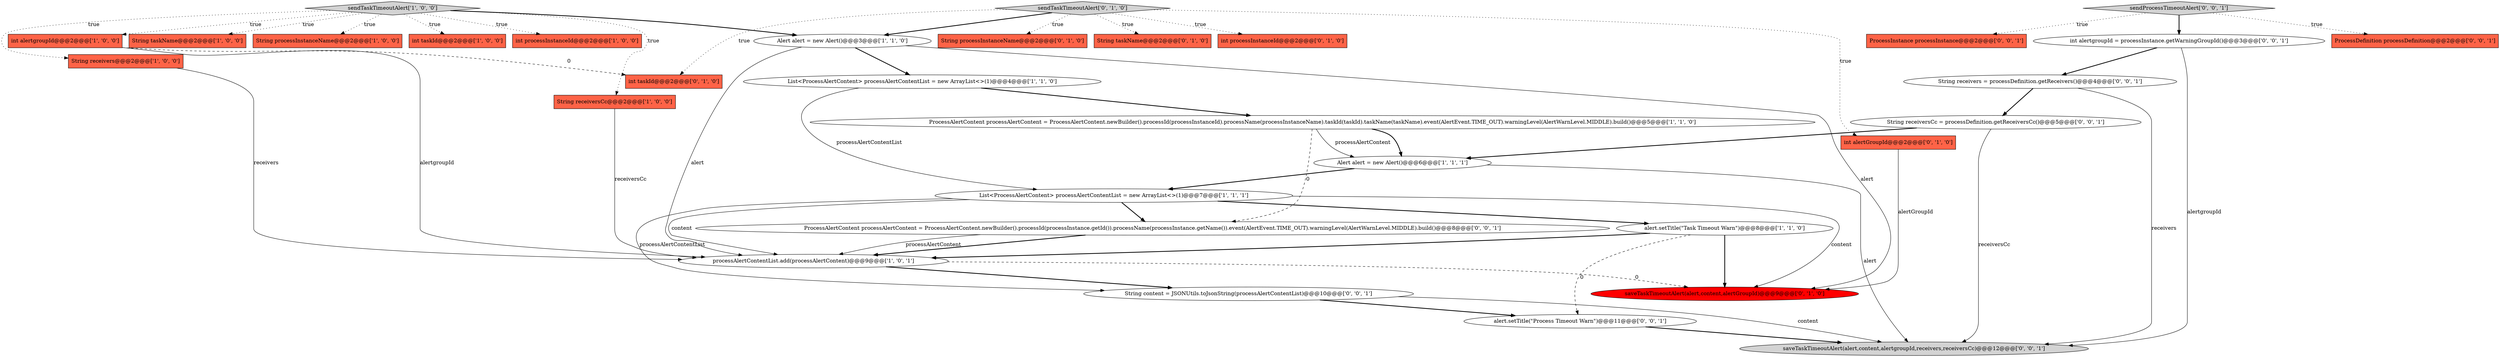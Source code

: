 digraph {
9 [style = filled, label = "ProcessAlertContent processAlertContent = ProcessAlertContent.newBuilder().processId(processInstanceId).processName(processInstanceName).taskId(taskId).taskName(taskName).event(AlertEvent.TIME_OUT).warningLevel(AlertWarnLevel.MIDDLE).build()@@@5@@@['1', '1', '0']", fillcolor = white, shape = ellipse image = "AAA0AAABBB1BBB"];
3 [style = filled, label = "alert.setTitle(\"Task Timeout Warn\")@@@8@@@['1', '1', '0']", fillcolor = white, shape = ellipse image = "AAA0AAABBB1BBB"];
30 [style = filled, label = "alert.setTitle(\"Process Timeout Warn\")@@@11@@@['0', '0', '1']", fillcolor = white, shape = ellipse image = "AAA0AAABBB3BBB"];
14 [style = filled, label = "sendTaskTimeoutAlert['1', '0', '0']", fillcolor = lightgray, shape = diamond image = "AAA0AAABBB1BBB"];
0 [style = filled, label = "List<ProcessAlertContent> processAlertContentList = new ArrayList<>(1)@@@4@@@['1', '1', '0']", fillcolor = white, shape = ellipse image = "AAA0AAABBB1BBB"];
24 [style = filled, label = "sendProcessTimeoutAlert['0', '0', '1']", fillcolor = lightgray, shape = diamond image = "AAA0AAABBB3BBB"];
1 [style = filled, label = "Alert alert = new Alert()@@@6@@@['1', '1', '1']", fillcolor = white, shape = ellipse image = "AAA0AAABBB1BBB"];
31 [style = filled, label = "String receiversCc = processDefinition.getReceiversCc()@@@5@@@['0', '0', '1']", fillcolor = white, shape = ellipse image = "AAA0AAABBB3BBB"];
10 [style = filled, label = "int processInstanceId@@@2@@@['1', '0', '0']", fillcolor = tomato, shape = box image = "AAA0AAABBB1BBB"];
21 [style = filled, label = "saveTaskTimeoutAlert(alert,content,alertGroupId)@@@9@@@['0', '1', '0']", fillcolor = red, shape = ellipse image = "AAA1AAABBB2BBB"];
15 [style = filled, label = "String processInstanceName@@@2@@@['0', '1', '0']", fillcolor = tomato, shape = box image = "AAA0AAABBB2BBB"];
26 [style = filled, label = "saveTaskTimeoutAlert(alert,content,alertgroupId,receivers,receiversCc)@@@12@@@['0', '0', '1']", fillcolor = lightgray, shape = ellipse image = "AAA0AAABBB3BBB"];
2 [style = filled, label = "String receivers@@@2@@@['1', '0', '0']", fillcolor = tomato, shape = box image = "AAA0AAABBB1BBB"];
16 [style = filled, label = "String taskName@@@2@@@['0', '1', '0']", fillcolor = tomato, shape = box image = "AAA0AAABBB2BBB"];
12 [style = filled, label = "processAlertContentList.add(processAlertContent)@@@9@@@['1', '0', '1']", fillcolor = white, shape = ellipse image = "AAA0AAABBB1BBB"];
25 [style = filled, label = "String content = JSONUtils.toJsonString(processAlertContentList)@@@10@@@['0', '0', '1']", fillcolor = white, shape = ellipse image = "AAA0AAABBB3BBB"];
17 [style = filled, label = "sendTaskTimeoutAlert['0', '1', '0']", fillcolor = lightgray, shape = diamond image = "AAA0AAABBB2BBB"];
7 [style = filled, label = "List<ProcessAlertContent> processAlertContentList = new ArrayList<>(1)@@@7@@@['1', '1', '1']", fillcolor = white, shape = ellipse image = "AAA0AAABBB1BBB"];
8 [style = filled, label = "Alert alert = new Alert()@@@3@@@['1', '1', '0']", fillcolor = white, shape = ellipse image = "AAA0AAABBB1BBB"];
29 [style = filled, label = "ProcessAlertContent processAlertContent = ProcessAlertContent.newBuilder().processId(processInstance.getId()).processName(processInstance.getName()).event(AlertEvent.TIME_OUT).warningLevel(AlertWarnLevel.MIDDLE).build()@@@8@@@['0', '0', '1']", fillcolor = white, shape = ellipse image = "AAA0AAABBB3BBB"];
6 [style = filled, label = "String receiversCc@@@2@@@['1', '0', '0']", fillcolor = tomato, shape = box image = "AAA0AAABBB1BBB"];
22 [style = filled, label = "int alertgroupId = processInstance.getWarningGroupId()@@@3@@@['0', '0', '1']", fillcolor = white, shape = ellipse image = "AAA0AAABBB3BBB"];
28 [style = filled, label = "ProcessDefinition processDefinition@@@2@@@['0', '0', '1']", fillcolor = tomato, shape = box image = "AAA0AAABBB3BBB"];
23 [style = filled, label = "String receivers = processDefinition.getReceivers()@@@4@@@['0', '0', '1']", fillcolor = white, shape = ellipse image = "AAA0AAABBB3BBB"];
27 [style = filled, label = "ProcessInstance processInstance@@@2@@@['0', '0', '1']", fillcolor = tomato, shape = box image = "AAA0AAABBB3BBB"];
5 [style = filled, label = "String taskName@@@2@@@['1', '0', '0']", fillcolor = tomato, shape = box image = "AAA0AAABBB1BBB"];
19 [style = filled, label = "int processInstanceId@@@2@@@['0', '1', '0']", fillcolor = tomato, shape = box image = "AAA0AAABBB2BBB"];
13 [style = filled, label = "int alertgroupId@@@2@@@['1', '0', '0']", fillcolor = tomato, shape = box image = "AAA1AAABBB1BBB"];
4 [style = filled, label = "String processInstanceName@@@2@@@['1', '0', '0']", fillcolor = tomato, shape = box image = "AAA0AAABBB1BBB"];
18 [style = filled, label = "int alertGroupId@@@2@@@['0', '1', '0']", fillcolor = tomato, shape = box image = "AAA0AAABBB2BBB"];
20 [style = filled, label = "int taskId@@@2@@@['0', '1', '0']", fillcolor = tomato, shape = box image = "AAA1AAABBB2BBB"];
11 [style = filled, label = "int taskId@@@2@@@['1', '0', '0']", fillcolor = tomato, shape = box image = "AAA0AAABBB1BBB"];
17->20 [style = dotted, label="true"];
23->31 [style = bold, label=""];
23->26 [style = solid, label="receivers"];
17->8 [style = bold, label=""];
14->2 [style = dotted, label="true"];
0->9 [style = bold, label=""];
3->30 [style = dashed, label="0"];
22->26 [style = solid, label="alertgroupId"];
17->18 [style = dotted, label="true"];
7->25 [style = solid, label="processAlertContentList"];
25->30 [style = bold, label=""];
13->20 [style = dashed, label="0"];
30->26 [style = bold, label=""];
25->26 [style = solid, label="content"];
9->1 [style = solid, label="processAlertContent"];
31->26 [style = solid, label="receiversCc"];
31->1 [style = bold, label=""];
3->12 [style = bold, label=""];
24->27 [style = dotted, label="true"];
24->28 [style = dotted, label="true"];
24->22 [style = bold, label=""];
1->26 [style = solid, label="alert"];
1->7 [style = bold, label=""];
7->12 [style = solid, label="content"];
22->23 [style = bold, label=""];
7->3 [style = bold, label=""];
14->13 [style = dotted, label="true"];
0->7 [style = solid, label="processAlertContentList"];
14->10 [style = dotted, label="true"];
12->21 [style = dashed, label="0"];
17->16 [style = dotted, label="true"];
8->0 [style = bold, label=""];
29->12 [style = bold, label=""];
14->5 [style = dotted, label="true"];
17->15 [style = dotted, label="true"];
18->21 [style = solid, label="alertGroupId"];
9->29 [style = dashed, label="0"];
29->12 [style = solid, label="processAlertContent"];
13->12 [style = solid, label="alertgroupId"];
12->25 [style = bold, label=""];
2->12 [style = solid, label="receivers"];
17->19 [style = dotted, label="true"];
8->21 [style = solid, label="alert"];
6->12 [style = solid, label="receiversCc"];
14->11 [style = dotted, label="true"];
3->21 [style = bold, label=""];
14->8 [style = bold, label=""];
7->21 [style = solid, label="content"];
9->1 [style = bold, label=""];
14->4 [style = dotted, label="true"];
8->12 [style = solid, label="alert"];
7->29 [style = bold, label=""];
14->6 [style = dotted, label="true"];
}

